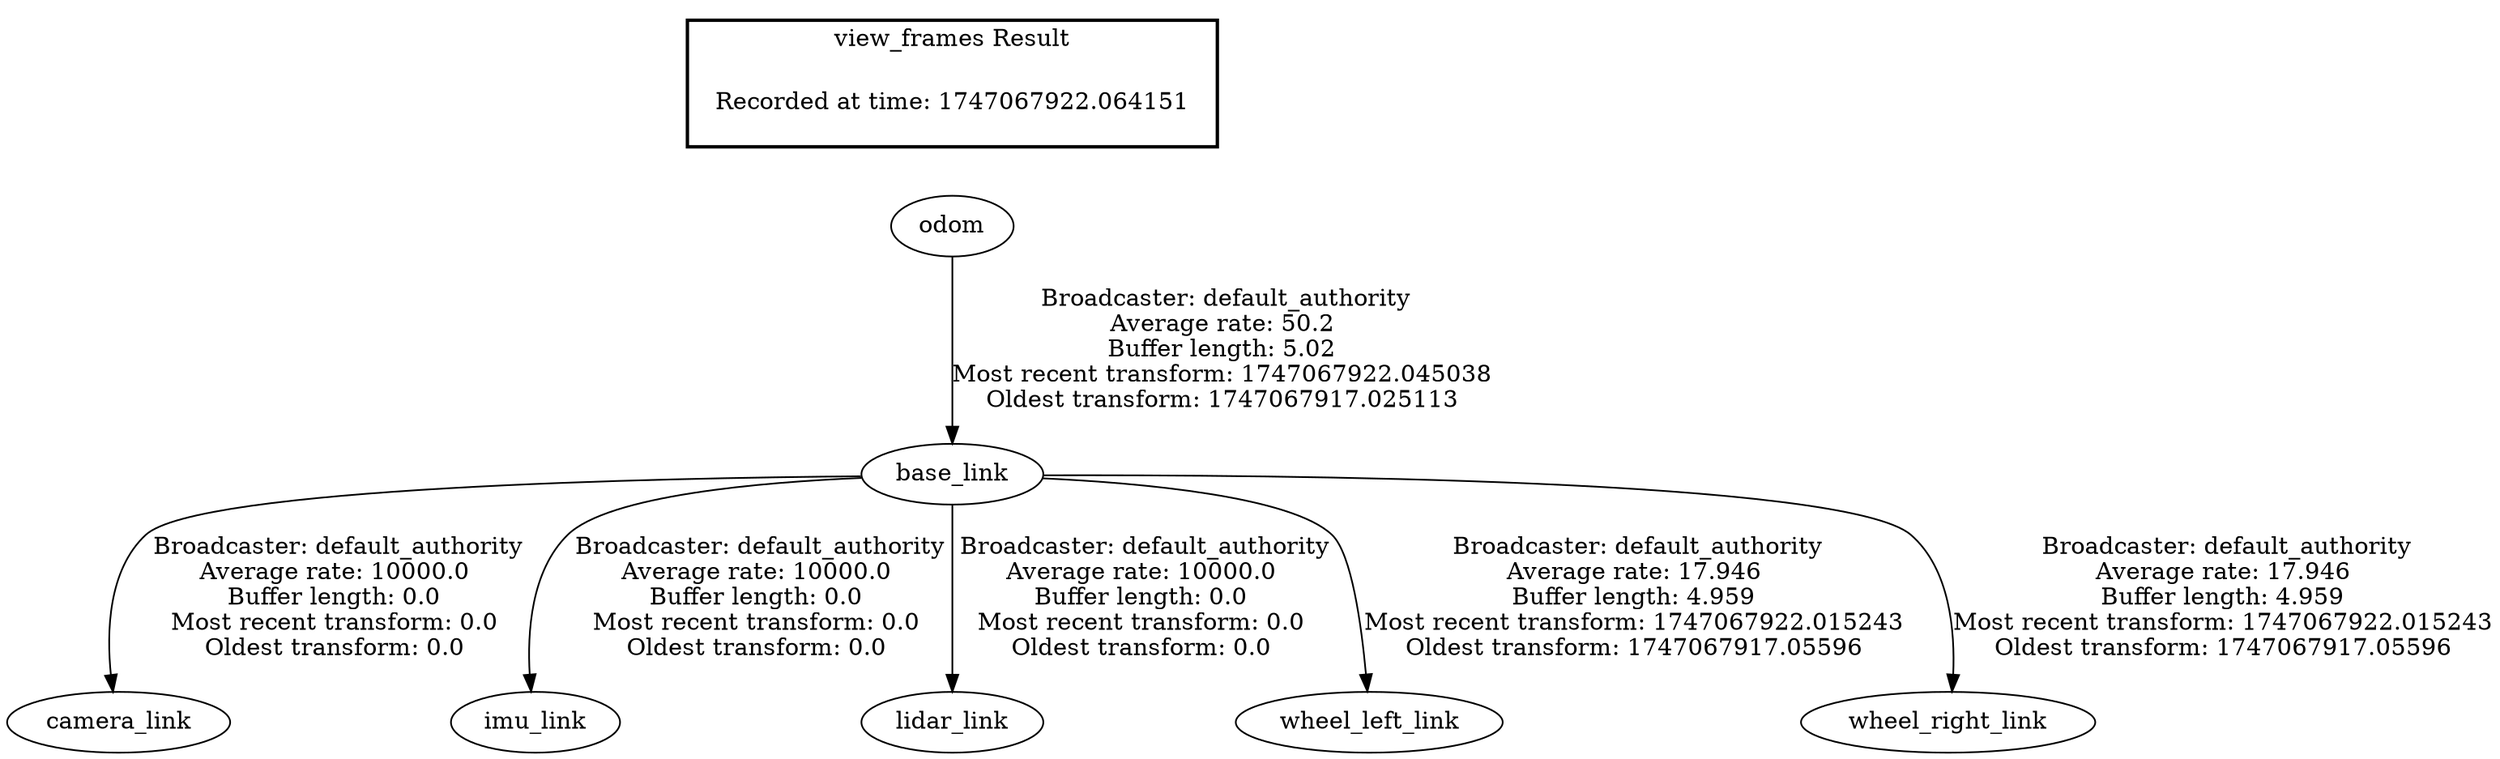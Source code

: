 digraph G {
"odom" -> "base_link"[label=" Broadcaster: default_authority\nAverage rate: 50.2\nBuffer length: 5.02\nMost recent transform: 1747067922.045038\nOldest transform: 1747067917.025113\n"];
"base_link" -> "camera_link"[label=" Broadcaster: default_authority\nAverage rate: 10000.0\nBuffer length: 0.0\nMost recent transform: 0.0\nOldest transform: 0.0\n"];
"base_link" -> "imu_link"[label=" Broadcaster: default_authority\nAverage rate: 10000.0\nBuffer length: 0.0\nMost recent transform: 0.0\nOldest transform: 0.0\n"];
"base_link" -> "lidar_link"[label=" Broadcaster: default_authority\nAverage rate: 10000.0\nBuffer length: 0.0\nMost recent transform: 0.0\nOldest transform: 0.0\n"];
"base_link" -> "wheel_left_link"[label=" Broadcaster: default_authority\nAverage rate: 17.946\nBuffer length: 4.959\nMost recent transform: 1747067922.015243\nOldest transform: 1747067917.05596\n"];
"base_link" -> "wheel_right_link"[label=" Broadcaster: default_authority\nAverage rate: 17.946\nBuffer length: 4.959\nMost recent transform: 1747067922.015243\nOldest transform: 1747067917.05596\n"];
edge [style=invis];
 subgraph cluster_legend { style=bold; color=black; label ="view_frames Result";
"Recorded at time: 1747067922.064151"[ shape=plaintext ] ;
}->"odom";
}